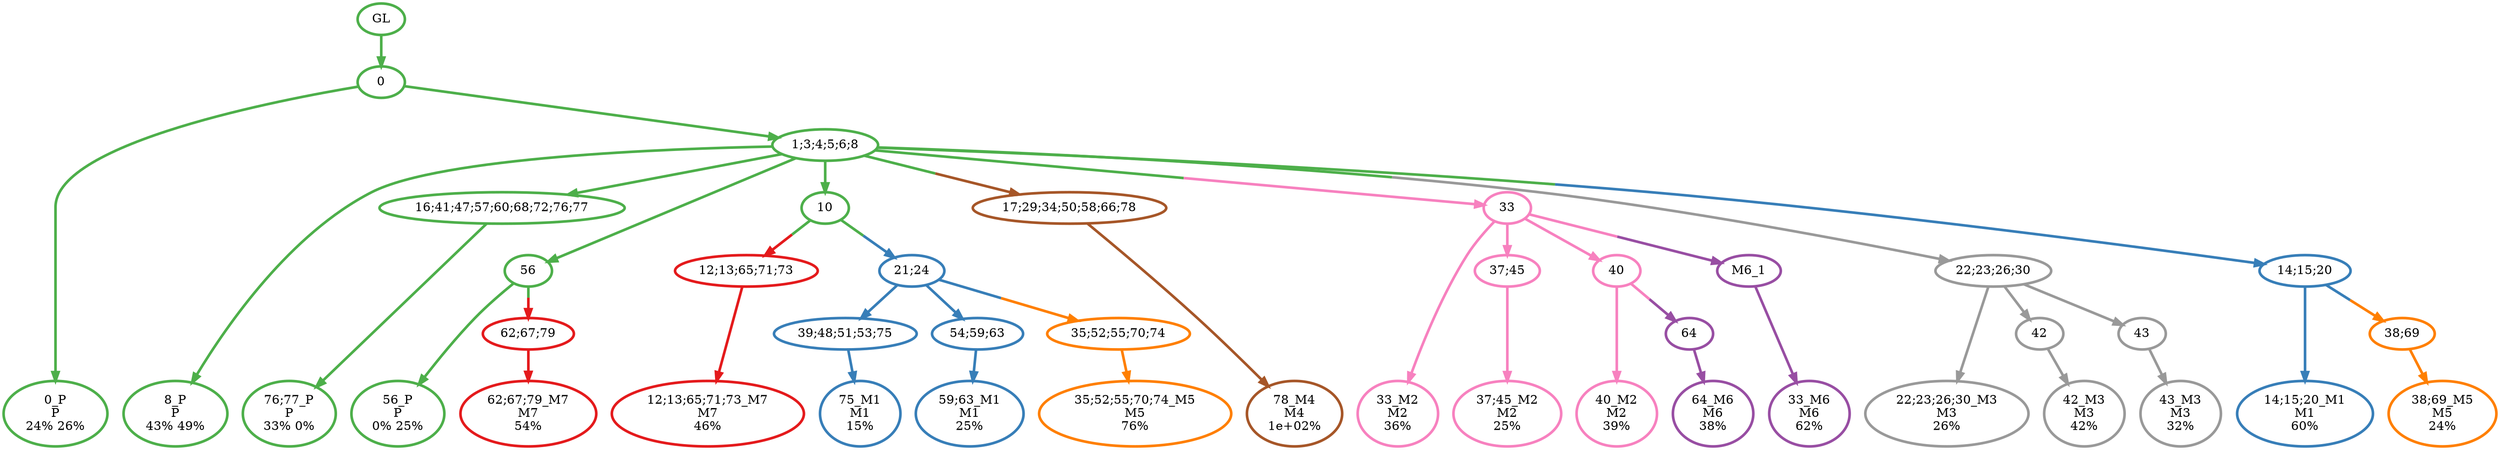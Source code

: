 digraph T {
	{
		rank=same
		40 [penwidth=3,colorscheme=set19,color=3,label="0_P\nP\n24% 26%"]
		38 [penwidth=3,colorscheme=set19,color=3,label="8_P\nP\n43% 49%"]
		36 [penwidth=3,colorscheme=set19,color=3,label="76;77_P\nP\n33% 0%"]
		34 [penwidth=3,colorscheme=set19,color=3,label="56_P\nP\n0% 25%"]
		31 [penwidth=3,colorscheme=set19,color=2,label="75_M1\nM1\n15%"]
		29 [penwidth=3,colorscheme=set19,color=2,label="59;63_M1\nM1\n25%"]
		28 [penwidth=3,colorscheme=set19,color=2,label="14;15;20_M1\nM1\n60%"]
		27 [penwidth=3,colorscheme=set19,color=8,label="33_M2\nM2\n36%"]
		25 [penwidth=3,colorscheme=set19,color=8,label="37;45_M2\nM2\n25%"]
		23 [penwidth=3,colorscheme=set19,color=8,label="40_M2\nM2\n39%"]
		22 [penwidth=3,colorscheme=set19,color=9,label="22;23;26;30_M3\nM3\n26%"]
		20 [penwidth=3,colorscheme=set19,color=9,label="42_M3\nM3\n42%"]
		18 [penwidth=3,colorscheme=set19,color=9,label="43_M3\nM3\n32%"]
		17 [penwidth=3,colorscheme=set19,color=7,label="78_M4\nM4\n1e+02%"]
		16 [penwidth=3,colorscheme=set19,color=5,label="35;52;55;70;74_M5\nM5\n76%"]
		15 [penwidth=3,colorscheme=set19,color=5,label="38;69_M5\nM5\n24%"]
		14 [penwidth=3,colorscheme=set19,color=4,label="33_M6\nM6\n62%"]
		13 [penwidth=3,colorscheme=set19,color=4,label="64_M6\nM6\n38%"]
		12 [penwidth=3,colorscheme=set19,color=1,label="12;13;65;71;73_M7\nM7\n46%"]
		11 [penwidth=3,colorscheme=set19,color=1,label="62;67;79_M7\nM7\n54%"]
	}
	42 [penwidth=3,colorscheme=set19,color=3,label="GL"]
	41 [penwidth=3,colorscheme=set19,color=3,label="0"]
	39 [penwidth=3,colorscheme=set19,color=3,label="1;3;4;5;6;8"]
	37 [penwidth=3,colorscheme=set19,color=3,label="16;41;47;57;60;68;72;76;77"]
	35 [penwidth=3,colorscheme=set19,color=3,label="56"]
	33 [penwidth=3,colorscheme=set19,color=3,label="10"]
	32 [penwidth=3,colorscheme=set19,color=2,label="39;48;51;53;75"]
	30 [penwidth=3,colorscheme=set19,color=2,label="54;59;63"]
	26 [penwidth=3,colorscheme=set19,color=8,label="37;45"]
	24 [penwidth=3,colorscheme=set19,color=8,label="40"]
	21 [penwidth=3,colorscheme=set19,color=9,label="42"]
	19 [penwidth=3,colorscheme=set19,color=9,label="43"]
	10 [penwidth=3,colorscheme=set19,color=4,label="64"]
	9 [penwidth=3,colorscheme=set19,color=4,label="M6_1"]
	8 [penwidth=3,colorscheme=set19,color=5,label="38;69"]
	7 [penwidth=3,colorscheme=set19,color=5,label="35;52;55;70;74"]
	6 [penwidth=3,colorscheme=set19,color=1,label="62;67;79"]
	5 [penwidth=3,colorscheme=set19,color=1,label="12;13;65;71;73"]
	4 [penwidth=3,colorscheme=set19,color=7,label="17;29;34;50;58;66;78"]
	3 [penwidth=3,colorscheme=set19,color=8,label="33"]
	2 [penwidth=3,colorscheme=set19,color=9,label="22;23;26;30"]
	1 [penwidth=3,colorscheme=set19,color=2,label="21;24"]
	0 [penwidth=3,colorscheme=set19,color=2,label="14;15;20"]
	42 -> 41 [penwidth=3,colorscheme=set19,color=3]
	41 -> 40 [penwidth=3,colorscheme=set19,color=3]
	41 -> 39 [penwidth=3,colorscheme=set19,color=3]
	39 -> 38 [penwidth=3,colorscheme=set19,color=3]
	39 -> 35 [penwidth=3,colorscheme=set19,color=3]
	39 -> 33 [penwidth=3,colorscheme=set19,color=3]
	39 -> 37 [penwidth=3,colorscheme=set19,color=3]
	39 -> 4 [penwidth=3,colorscheme=set19,color="3;0.5:7"]
	39 -> 2 [penwidth=3,colorscheme=set19,color="3;0.5:9"]
	39 -> 3 [penwidth=3,colorscheme=set19,color="3;0.5:8"]
	39 -> 0 [penwidth=3,colorscheme=set19,color="3;0.5:2"]
	37 -> 36 [penwidth=3,colorscheme=set19,color=3]
	35 -> 34 [penwidth=3,colorscheme=set19,color=3]
	35 -> 6 [penwidth=3,colorscheme=set19,color="3;0.5:1"]
	33 -> 5 [penwidth=3,colorscheme=set19,color="3;0.5:1"]
	33 -> 1 [penwidth=3,colorscheme=set19,color="3;0.5:2"]
	32 -> 31 [penwidth=3,colorscheme=set19,color=2]
	30 -> 29 [penwidth=3,colorscheme=set19,color=2]
	26 -> 25 [penwidth=3,colorscheme=set19,color=8]
	24 -> 23 [penwidth=3,colorscheme=set19,color=8]
	24 -> 10 [penwidth=3,colorscheme=set19,color="8;0.5:4"]
	21 -> 20 [penwidth=3,colorscheme=set19,color=9]
	19 -> 18 [penwidth=3,colorscheme=set19,color=9]
	10 -> 13 [penwidth=3,colorscheme=set19,color=4]
	9 -> 14 [penwidth=3,colorscheme=set19,color=4]
	8 -> 15 [penwidth=3,colorscheme=set19,color=5]
	7 -> 16 [penwidth=3,colorscheme=set19,color=5]
	6 -> 11 [penwidth=3,colorscheme=set19,color=1]
	5 -> 12 [penwidth=3,colorscheme=set19,color=1]
	4 -> 17 [penwidth=3,colorscheme=set19,color=7]
	3 -> 9 [penwidth=3,colorscheme=set19,color="8;0.5:4"]
	3 -> 27 [penwidth=3,colorscheme=set19,color=8]
	3 -> 26 [penwidth=3,colorscheme=set19,color=8]
	3 -> 24 [penwidth=3,colorscheme=set19,color=8]
	2 -> 22 [penwidth=3,colorscheme=set19,color=9]
	2 -> 21 [penwidth=3,colorscheme=set19,color=9]
	2 -> 19 [penwidth=3,colorscheme=set19,color=9]
	1 -> 32 [penwidth=3,colorscheme=set19,color=2]
	1 -> 30 [penwidth=3,colorscheme=set19,color=2]
	1 -> 7 [penwidth=3,colorscheme=set19,color="2;0.5:5"]
	0 -> 28 [penwidth=3,colorscheme=set19,color=2]
	0 -> 8 [penwidth=3,colorscheme=set19,color="2;0.5:5"]
}
